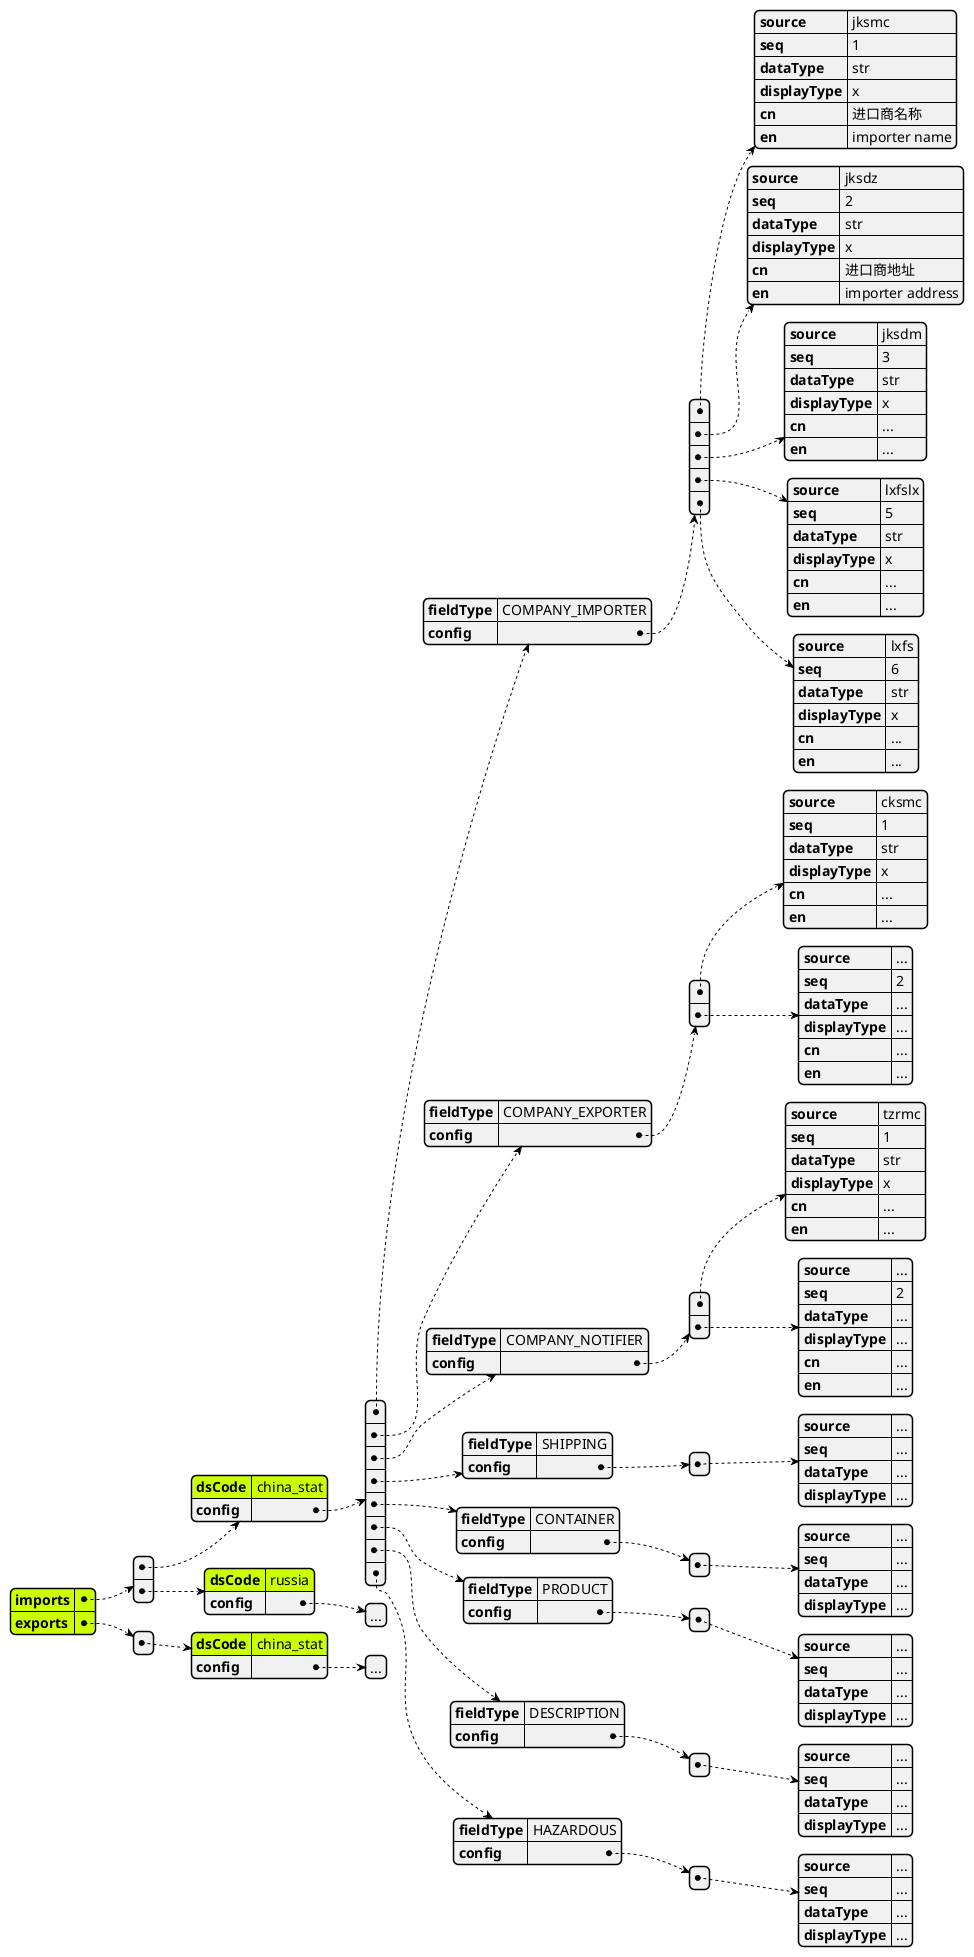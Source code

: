 @startjson
#highlight "imports"
#highlight "imports" / "0" / "dsCode"
#highlight "imports" / "1" / "dsCode"
#highlight "imports" / "2" / "dsCode"
#highlight "exports"
#highlight "exports" / "0" / "dsCode" 
#highlight "exports" / "1" / "dsCode" 
' #highlight "address" / "city"
' #highlight "phoneNumbers" / "0" / "number"
{
   "imports":[
      {
         "dsCode":"china_stat",
         "config":[
            {
               "fieldType":"COMPANY_IMPORTER",
               "config":[
                  {
                     "source":"jksmc",
                     "seq":1,
                     "dataType":"str",
                     "displayType":"x",
                     "cn":"进口商名称",
                     "en":"importer name"
                  },
                  {
                     "source":"jksdz",
                     "seq":2,
                     "dataType":"str",
                     "displayType":"x",
                     "cn":"进口商地址",
                     "en":"importer address"
                  },
                  {
                     "source":"jksdm",
                     "seq":3,
                     "dataType":"str",
                     "displayType":"x",
                     "cn":"...",
                     "en":"..."
                  },
                  {
                     "source":"lxfslx",
                     "seq":5,
                     "dataType":"str",
                     "displayType":"x",
                     "cn":"...",
                     "en":"..."
                  },
                  {
                     "source":"lxfs",
                     "seq":6,
                     "dataType":"str",
                     "displayType":"x",
                     "cn":"...",
                     "en":"..."
                  }
               ]
            },
            {
               "fieldType":"COMPANY_EXPORTER",
               "config":[
                  {
                     "source":"cksmc",
                     "seq":1,
                     "dataType":"str",
                     "displayType":"x",
                     "cn":"...",
                     "en":"..."
                  },
                  {
                     "source":"...",
                     "seq":2,
                     "dataType":"...",
                     "displayType":"...",
                     "cn":"...",
                     "en":"..."
                  }
               ]
            },
            {
               "fieldType":"COMPANY_NOTIFIER",
               "config":[
                  {
                     "source":"tzrmc",
                     "seq":1,
                     "dataType":"str",
                     "displayType":"x",
                     "cn":"...",
                     "en":"..."
                  },
                  {
                     "source":"...",
                     "seq":2,
                     "dataType":"...",
                     "displayType":"...",
                     "cn":"...",
                     "en":"..."
                  }
               ]
            },
            {
               "fieldType":"SHIPPING",
               "config":[
                  {
                     "source":"...",
                     "seq":"...",
                     "dataType":"...",
                     "displayType":"..."
                  }
               ]
            },
            {
               "fieldType":"CONTAINER",
               "config":[
                  {
                     "source":"...",
                     "seq":"...",
                     "dataType":"...",
                     "displayType":"..."
                  }
               ]
            },
            {
               "fieldType":"PRODUCT",
               "config":[
                  {
                     "source":"...",
                     "seq":"...",
                     "dataType":"...",
                     "displayType":"..."
                  }
               ]
            },
            {
               "fieldType":"DESCRIPTION",
               "config":[
                  {
                     "source":"...",
                     "seq":"...",
                     "dataType":"...",
                     "displayType":"..."
                  }
               ]
            },
            {
               "fieldType":"HAZARDOUS",
               "config":[
                  {
                     "source":"...",
                     "seq":"...",
                     "dataType":"...",
                     "displayType":"..."
                  }
               ]
            }
         ]
      },
      {
         "dsCode":"russia",
         "config":[
            "..."
         ]
      }
   ],
   "exports":[
      {
         "dsCode":"china_stat",
         "config":[
            "..."
         ]
      }
   ]
}
@endjson